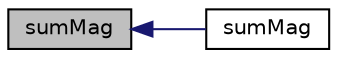 digraph "sumMag"
{
  bgcolor="transparent";
  edge [fontname="Helvetica",fontsize="10",labelfontname="Helvetica",labelfontsize="10"];
  node [fontname="Helvetica",fontsize="10",shape=record];
  rankdir="LR";
  Node63498 [label="sumMag",height=0.2,width=0.4,color="black", fillcolor="grey75", style="filled", fontcolor="black"];
  Node63498 -> Node63499 [dir="back",color="midnightblue",fontsize="10",style="solid",fontname="Helvetica"];
  Node63499 [label="sumMag",height=0.2,width=0.4,color="black",URL="$a21851.html#a7d1540a9883fb902f07822f5e4c2684f"];
}

